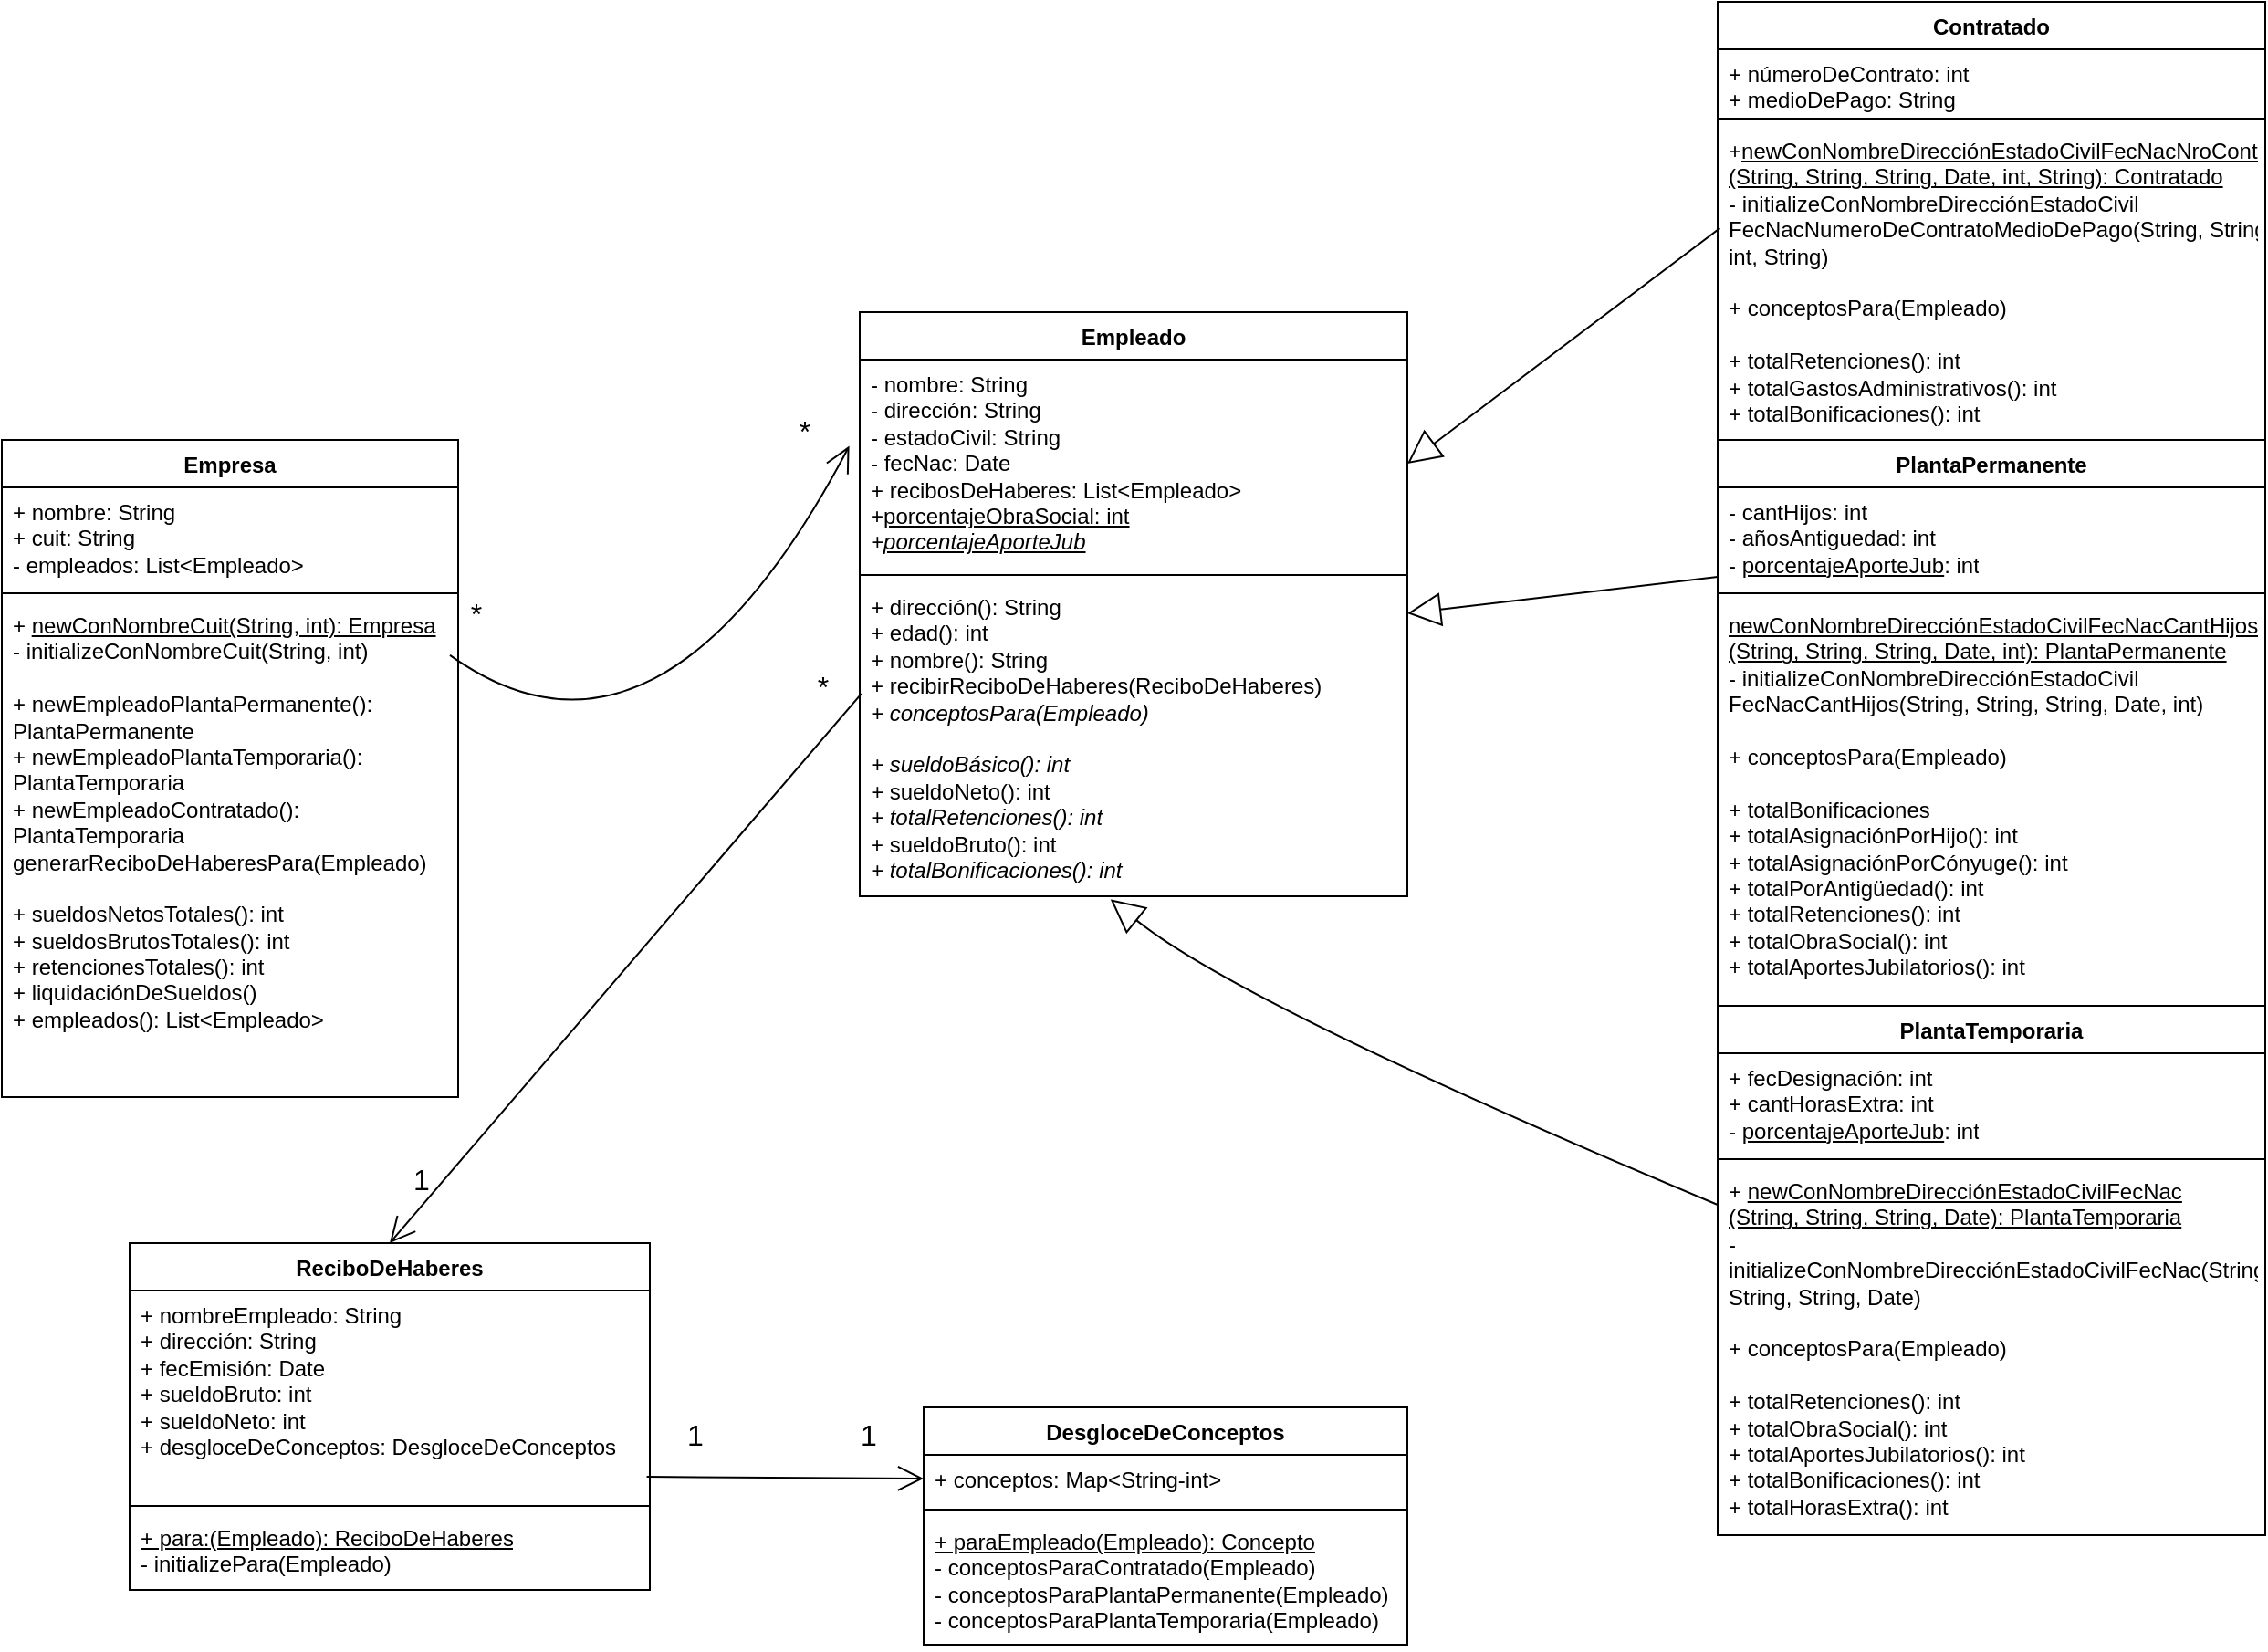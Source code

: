 <mxfile version="28.1.2" pages="2">
  <diagram id="X8CWSAGWYGkOe9u699Rs" name="Page-2">
    <mxGraphModel dx="703" dy="794" grid="1" gridSize="10" guides="1" tooltips="1" connect="1" arrows="1" fold="1" page="1" pageScale="1" pageWidth="850" pageHeight="1100" math="0" shadow="0">
      <root>
        <mxCell id="0" />
        <mxCell id="1" parent="0" />
        <mxCell id="2eFSMWUZNwaBWcs1PHV0-19" value="Empresa" style="swimlane;fontStyle=1;align=center;verticalAlign=top;childLayout=stackLayout;horizontal=1;startSize=26;horizontalStack=0;resizeParent=1;resizeParentMax=0;resizeLast=0;collapsible=1;marginBottom=0;whiteSpace=wrap;html=1;" parent="1" vertex="1">
          <mxGeometry x="300" y="240" width="250" height="360" as="geometry" />
        </mxCell>
        <mxCell id="2eFSMWUZNwaBWcs1PHV0-20" value="+ nombre: String&lt;div&gt;+ cuit: String&lt;/div&gt;&lt;div&gt;- empleados: List&amp;lt;Empleado&amp;gt;&lt;/div&gt;" style="text;strokeColor=none;fillColor=none;align=left;verticalAlign=top;spacingLeft=4;spacingRight=4;overflow=hidden;rotatable=0;points=[[0,0.5],[1,0.5]];portConstraint=eastwest;whiteSpace=wrap;html=1;" parent="2eFSMWUZNwaBWcs1PHV0-19" vertex="1">
          <mxGeometry y="26" width="250" height="54" as="geometry" />
        </mxCell>
        <mxCell id="2eFSMWUZNwaBWcs1PHV0-21" value="" style="line;strokeWidth=1;fillColor=none;align=left;verticalAlign=middle;spacingTop=-1;spacingLeft=3;spacingRight=3;rotatable=0;labelPosition=right;points=[];portConstraint=eastwest;strokeColor=inherit;" parent="2eFSMWUZNwaBWcs1PHV0-19" vertex="1">
          <mxGeometry y="80" width="250" height="8" as="geometry" />
        </mxCell>
        <mxCell id="2eFSMWUZNwaBWcs1PHV0-22" value="&lt;div&gt;+ &lt;u&gt;newConNombreCuit(String, int): Empresa&lt;/u&gt;&lt;/div&gt;&lt;div&gt;- initialize&lt;span style=&quot;background-color: transparent; color: light-dark(rgb(0, 0, 0), rgb(255, 255, 255));&quot;&gt;ConNombreCuit(String, int)&lt;/span&gt;&lt;/div&gt;&lt;div&gt;&lt;u&gt;&lt;br&gt;&lt;/u&gt;&lt;/div&gt;&lt;div&gt;+ newEmpleadoPlantaPermanente(): PlantaPermanente&lt;/div&gt;&lt;div&gt;+ newEmpleadoPlantaTemporaria():&lt;/div&gt;&lt;div&gt;PlantaTemporaria&lt;/div&gt;&lt;div&gt;&lt;div&gt;+ newEmpleadoContratado():&lt;/div&gt;&lt;div&gt;PlantaTemporaria&lt;/div&gt;&lt;/div&gt;&lt;div&gt;generarReciboDeHaberesPara(Empleado)&lt;/div&gt;&lt;div&gt;&lt;br&gt;&lt;/div&gt;+ sueldosNetosTotales(): int&lt;div&gt;+ sueldosBrutosTotales(): int&lt;/div&gt;&lt;div&gt;+ retencionesTotales(): int&lt;/div&gt;&lt;div&gt;+ liquidaciónDeSueldos()&lt;/div&gt;&lt;div&gt;+ empleados(): List&amp;lt;Empleado&amp;gt;&lt;/div&gt;" style="text;strokeColor=none;fillColor=none;align=left;verticalAlign=top;spacingLeft=4;spacingRight=4;overflow=hidden;rotatable=0;points=[[0,0.5],[1,0.5]];portConstraint=eastwest;whiteSpace=wrap;html=1;" parent="2eFSMWUZNwaBWcs1PHV0-19" vertex="1">
          <mxGeometry y="88" width="250" height="272" as="geometry" />
        </mxCell>
        <mxCell id="2eFSMWUZNwaBWcs1PHV0-23" value="Empleado" style="swimlane;fontStyle=1;align=center;verticalAlign=top;childLayout=stackLayout;horizontal=1;startSize=26;horizontalStack=0;resizeParent=1;resizeParentMax=0;resizeLast=0;collapsible=1;marginBottom=0;whiteSpace=wrap;html=1;" parent="1" vertex="1">
          <mxGeometry x="770" y="170" width="300" height="320" as="geometry">
            <mxRectangle x="720" y="375" width="90" height="30" as="alternateBounds" />
          </mxGeometry>
        </mxCell>
        <mxCell id="2eFSMWUZNwaBWcs1PHV0-24" value="- nombre: String&lt;div&gt;- dirección: String&lt;/div&gt;&lt;div&gt;- estadoCivil: String&lt;/div&gt;&lt;div&gt;- fecNac: Date&lt;/div&gt;&lt;div&gt;+ recibosDeHaberes: List&amp;lt;Empleado&amp;gt;&lt;/div&gt;&lt;div&gt;+&lt;u&gt;porcentajeObraSocial: int&lt;/u&gt;&lt;/div&gt;&lt;div&gt;&lt;i&gt;+&lt;u&gt;porcentajeAporteJub&lt;/u&gt;&lt;/i&gt;&lt;/div&gt;" style="text;strokeColor=none;fillColor=none;align=left;verticalAlign=top;spacingLeft=4;spacingRight=4;overflow=hidden;rotatable=0;points=[[0,0.5],[1,0.5]];portConstraint=eastwest;whiteSpace=wrap;html=1;" parent="2eFSMWUZNwaBWcs1PHV0-23" vertex="1">
          <mxGeometry y="26" width="300" height="114" as="geometry" />
        </mxCell>
        <mxCell id="2eFSMWUZNwaBWcs1PHV0-25" value="" style="line;strokeWidth=1;fillColor=none;align=left;verticalAlign=middle;spacingTop=-1;spacingLeft=3;spacingRight=3;rotatable=0;labelPosition=right;points=[];portConstraint=eastwest;strokeColor=inherit;" parent="2eFSMWUZNwaBWcs1PHV0-23" vertex="1">
          <mxGeometry y="140" width="300" height="8" as="geometry" />
        </mxCell>
        <mxCell id="2eFSMWUZNwaBWcs1PHV0-26" value="&lt;div&gt;&lt;span style=&quot;background-color: transparent; color: light-dark(rgb(0, 0, 0), rgb(255, 255, 255));&quot;&gt;+ dirección(): String&lt;/span&gt;&lt;/div&gt;&lt;div&gt;&lt;span style=&quot;background-color: transparent; color: light-dark(rgb(0, 0, 0), rgb(255, 255, 255));&quot;&gt;+ edad(): int&lt;/span&gt;&lt;/div&gt;&lt;div&gt;&lt;span style=&quot;background-color: transparent; color: light-dark(rgb(0, 0, 0), rgb(255, 255, 255));&quot;&gt;+ nombre(): String&lt;/span&gt;&lt;/div&gt;&lt;div&gt;&lt;span style=&quot;background-color: transparent; color: light-dark(rgb(0, 0, 0), rgb(255, 255, 255));&quot;&gt;+ recibirReciboDeHaberes(ReciboDeHaberes)&lt;/span&gt;&lt;/div&gt;&lt;div&gt;&lt;span style=&quot;background-color: transparent; color: light-dark(rgb(0, 0, 0), rgb(255, 255, 255));&quot;&gt;&lt;i&gt;+ conceptosPara(Empleado)&lt;/i&gt;&lt;/span&gt;&lt;/div&gt;&lt;div&gt;&lt;span style=&quot;background-color: transparent; color: light-dark(rgb(0, 0, 0), rgb(255, 255, 255));&quot;&gt;&lt;br&gt;&lt;/span&gt;&lt;/div&gt;&lt;div&gt;&lt;span style=&quot;background-color: transparent; color: light-dark(rgb(0, 0, 0), rgb(255, 255, 255));&quot;&gt;&lt;i&gt;+ sueldoBásico(): int&lt;/i&gt;&lt;/span&gt;&lt;/div&gt;&lt;div&gt;&lt;i&gt;+&amp;nbsp;&lt;/i&gt;sueldoNeto(): int&lt;/div&gt;&lt;div&gt;&lt;i&gt;+ totalRetenciones(): int&lt;/i&gt;&lt;/div&gt;&lt;div&gt;+ sueldoBruto(): int&lt;/div&gt;&lt;div&gt;&lt;i&gt;+ totalBonificaciones(): int&lt;/i&gt;&lt;/div&gt;" style="text;strokeColor=none;fillColor=none;align=left;verticalAlign=top;spacingLeft=4;spacingRight=4;overflow=hidden;rotatable=0;points=[[0,0.5],[1,0.5]];portConstraint=eastwest;whiteSpace=wrap;html=1;" parent="2eFSMWUZNwaBWcs1PHV0-23" vertex="1">
          <mxGeometry y="148" width="300" height="172" as="geometry" />
        </mxCell>
        <mxCell id="2eFSMWUZNwaBWcs1PHV0-32" value="*" style="text;strokeColor=none;fillColor=none;html=1;align=center;verticalAlign=middle;whiteSpace=wrap;rounded=0;fontSize=16;" parent="1" vertex="1">
          <mxGeometry x="530" y="320" width="60" height="30" as="geometry" />
        </mxCell>
        <mxCell id="2eFSMWUZNwaBWcs1PHV0-33" value="PlantaPermanente" style="swimlane;fontStyle=1;align=center;verticalAlign=top;childLayout=stackLayout;horizontal=1;startSize=26;horizontalStack=0;resizeParent=1;resizeParentMax=0;resizeLast=0;collapsible=1;marginBottom=0;whiteSpace=wrap;html=1;" parent="1" vertex="1">
          <mxGeometry x="1240" y="240" width="300" height="310" as="geometry" />
        </mxCell>
        <mxCell id="2eFSMWUZNwaBWcs1PHV0-34" value="- cantHijos: int&lt;div&gt;- añosAntiguedad: int&lt;/div&gt;&lt;div&gt;-&amp;nbsp;&lt;u&gt;porcentajeAporteJub&lt;/u&gt;: int&lt;/div&gt;" style="text;strokeColor=none;fillColor=none;align=left;verticalAlign=top;spacingLeft=4;spacingRight=4;overflow=hidden;rotatable=0;points=[[0,0.5],[1,0.5]];portConstraint=eastwest;whiteSpace=wrap;html=1;" parent="2eFSMWUZNwaBWcs1PHV0-33" vertex="1">
          <mxGeometry y="26" width="300" height="54" as="geometry" />
        </mxCell>
        <mxCell id="2eFSMWUZNwaBWcs1PHV0-35" value="" style="line;strokeWidth=1;fillColor=none;align=left;verticalAlign=middle;spacingTop=-1;spacingLeft=3;spacingRight=3;rotatable=0;labelPosition=right;points=[];portConstraint=eastwest;strokeColor=inherit;" parent="2eFSMWUZNwaBWcs1PHV0-33" vertex="1">
          <mxGeometry y="80" width="300" height="8" as="geometry" />
        </mxCell>
        <mxCell id="2eFSMWUZNwaBWcs1PHV0-36" value="&lt;div&gt;&lt;div&gt;&lt;u&gt;newConNombreDirecciónEstadoCivilFecNacCantHijos&lt;/u&gt;&lt;/div&gt;&lt;div&gt;&lt;u&gt;(String, String, String, Date, int): PlantaPermanente&lt;/u&gt;&lt;/div&gt;&lt;/div&gt;&lt;div&gt;-&amp;nbsp;&lt;span style=&quot;background-color: transparent; color: light-dark(rgb(0, 0, 0), rgb(255, 255, 255));&quot;&gt;initializeConNombreDirecciónEstadoCivil&lt;/span&gt;&lt;/div&gt;&lt;div&gt;FecNacCantHijos(String, String, String, Date, int)&lt;/div&gt;&lt;div&gt;&lt;br&gt;&lt;/div&gt;&lt;div&gt;+ conceptosPara(Empleado)&lt;/div&gt;&lt;div&gt;&lt;br&gt;&lt;/div&gt;&lt;div&gt;&lt;span style=&quot;background-color: transparent; color: light-dark(rgb(0, 0, 0), rgb(255, 255, 255));&quot;&gt;+ totalBonificaciones&lt;/span&gt;&lt;/div&gt;&lt;div&gt;+ totalAsignaciónPorHijo(): int&lt;/div&gt;&lt;div&gt;+ totalAsignaciónPorCónyuge(): int&lt;/div&gt;&lt;div&gt;+ totalPorAntigüedad(): int&lt;/div&gt;&lt;div&gt;+ totalRetenciones(): int&lt;/div&gt;&lt;div&gt;+ totalObraSocial(): int&lt;/div&gt;&lt;div&gt;+ totalAportesJubilatorios(): int&lt;/div&gt;" style="text;strokeColor=none;fillColor=none;align=left;verticalAlign=top;spacingLeft=4;spacingRight=4;overflow=hidden;rotatable=0;points=[[0,0.5],[1,0.5]];portConstraint=eastwest;whiteSpace=wrap;html=1;" parent="2eFSMWUZNwaBWcs1PHV0-33" vertex="1">
          <mxGeometry y="88" width="300" height="222" as="geometry" />
        </mxCell>
        <mxCell id="2eFSMWUZNwaBWcs1PHV0-37" value="PlantaTemporaria" style="swimlane;fontStyle=1;align=center;verticalAlign=top;childLayout=stackLayout;horizontal=1;startSize=26;horizontalStack=0;resizeParent=1;resizeParentMax=0;resizeLast=0;collapsible=1;marginBottom=0;whiteSpace=wrap;html=1;" parent="1" vertex="1">
          <mxGeometry x="1240" y="550" width="300" height="290" as="geometry" />
        </mxCell>
        <mxCell id="2eFSMWUZNwaBWcs1PHV0-38" value="+ fecDesignación: int&lt;div&gt;+ cantHorasExtra: int&lt;/div&gt;&lt;div&gt;-&amp;nbsp;&lt;u&gt;porcentajeAporteJub&lt;/u&gt;: int&lt;/div&gt;" style="text;strokeColor=none;fillColor=none;align=left;verticalAlign=top;spacingLeft=4;spacingRight=4;overflow=hidden;rotatable=0;points=[[0,0.5],[1,0.5]];portConstraint=eastwest;whiteSpace=wrap;html=1;" parent="2eFSMWUZNwaBWcs1PHV0-37" vertex="1">
          <mxGeometry y="26" width="300" height="54" as="geometry" />
        </mxCell>
        <mxCell id="2eFSMWUZNwaBWcs1PHV0-39" value="" style="line;strokeWidth=1;fillColor=none;align=left;verticalAlign=middle;spacingTop=-1;spacingLeft=3;spacingRight=3;rotatable=0;labelPosition=right;points=[];portConstraint=eastwest;strokeColor=inherit;" parent="2eFSMWUZNwaBWcs1PHV0-37" vertex="1">
          <mxGeometry y="80" width="300" height="8" as="geometry" />
        </mxCell>
        <mxCell id="2eFSMWUZNwaBWcs1PHV0-40" value="&lt;div&gt;&lt;div&gt;+ &lt;u&gt;newConNombreDirecciónEstadoCivilFecNac&lt;/u&gt;&lt;/div&gt;&lt;div&gt;&lt;u&gt;(String, String, String, Date): PlantaTemporaria&lt;/u&gt;&lt;/div&gt;&lt;/div&gt;&lt;div&gt;-initialize&lt;span style=&quot;background-color: transparent; color: light-dark(rgb(0, 0, 0), rgb(255, 255, 255));&quot;&gt;ConNombreDirecciónEstadoCivilFecNac&lt;/span&gt;&lt;span style=&quot;background-color: transparent; color: light-dark(rgb(0, 0, 0), rgb(255, 255, 255));&quot;&gt;(&lt;/span&gt;&lt;span style=&quot;background-color: transparent; color: light-dark(rgb(0, 0, 0), rgb(255, 255, 255));&quot;&gt;String, String, String, Date&lt;/span&gt;&lt;span style=&quot;background-color: transparent; color: light-dark(rgb(0, 0, 0), rgb(255, 255, 255));&quot;&gt;)&lt;/span&gt;&lt;/div&gt;&lt;div&gt;&lt;span style=&quot;background-color: transparent; color: light-dark(rgb(0, 0, 0), rgb(255, 255, 255));&quot;&gt;&lt;br&gt;&lt;/span&gt;&lt;/div&gt;&lt;div&gt;&lt;span style=&quot;background-color: transparent; color: light-dark(rgb(0, 0, 0), rgb(255, 255, 255));&quot;&gt;+ conceptosPara(Empleado)&lt;/span&gt;&lt;/div&gt;&lt;div&gt;&lt;br&gt;&lt;/div&gt;&lt;div&gt;+ totalRetenciones(): int&lt;/div&gt;&lt;div&gt;&lt;div&gt;+ totalObraSocial(): int&lt;/div&gt;&lt;div&gt;+ totalAportesJubilatorios(): int&lt;/div&gt;&lt;/div&gt;&lt;div&gt;+ totalBonificaciones(): int&lt;/div&gt;&lt;div&gt;+ totalHorasExtra(): int&lt;/div&gt;&lt;div&gt;&lt;br&gt;&lt;/div&gt;&lt;div&gt;&lt;br&gt;&lt;/div&gt;" style="text;strokeColor=none;fillColor=none;align=left;verticalAlign=top;spacingLeft=4;spacingRight=4;overflow=hidden;rotatable=0;points=[[0,0.5],[1,0.5]];portConstraint=eastwest;whiteSpace=wrap;html=1;" parent="2eFSMWUZNwaBWcs1PHV0-37" vertex="1">
          <mxGeometry y="88" width="300" height="202" as="geometry" />
        </mxCell>
        <mxCell id="2eFSMWUZNwaBWcs1PHV0-42" value="" style="endArrow=block;endSize=16;endFill=0;html=1;rounded=0;fontSize=12;curved=1;exitX=0;exitY=0.104;exitDx=0;exitDy=0;entryX=0.458;entryY=1.01;entryDx=0;entryDy=0;entryPerimeter=0;exitPerimeter=0;" parent="1" source="2eFSMWUZNwaBWcs1PHV0-40" target="2eFSMWUZNwaBWcs1PHV0-26" edge="1">
          <mxGeometry width="160" relative="1" as="geometry">
            <mxPoint x="720" y="550" as="sourcePoint" />
            <mxPoint x="880" y="550" as="targetPoint" />
            <Array as="points">
              <mxPoint x="980" y="550" />
            </Array>
          </mxGeometry>
        </mxCell>
        <mxCell id="2eFSMWUZNwaBWcs1PHV0-43" value="" style="endArrow=block;endSize=16;endFill=0;html=1;rounded=0;fontSize=12;curved=1;exitX=0;exitY=0.907;exitDx=0;exitDy=0;entryX=1;entryY=0.099;entryDx=0;entryDy=0;entryPerimeter=0;exitPerimeter=0;" parent="1" source="2eFSMWUZNwaBWcs1PHV0-34" target="2eFSMWUZNwaBWcs1PHV0-26" edge="1">
          <mxGeometry width="160" relative="1" as="geometry">
            <mxPoint x="990" y="599" as="sourcePoint" />
            <mxPoint x="1230" y="590" as="targetPoint" />
          </mxGeometry>
        </mxCell>
        <mxCell id="2eFSMWUZNwaBWcs1PHV0-44" value="ReciboDeHaberes" style="swimlane;fontStyle=1;align=center;verticalAlign=top;childLayout=stackLayout;horizontal=1;startSize=26;horizontalStack=0;resizeParent=1;resizeParentMax=0;resizeLast=0;collapsible=1;marginBottom=0;whiteSpace=wrap;html=1;" parent="1" vertex="1">
          <mxGeometry x="370" y="680" width="285" height="190" as="geometry" />
        </mxCell>
        <mxCell id="2eFSMWUZNwaBWcs1PHV0-45" value="+ nombreEmpleado: String&lt;div&gt;+ dirección: String&lt;/div&gt;&lt;div&gt;+ fecEmisión: Date&lt;/div&gt;&lt;div&gt;+ sueldoBruto: int&lt;/div&gt;&lt;div&gt;+ sueldoNeto: int&lt;/div&gt;&lt;div&gt;+ desgloceDeConceptos: DesgloceDeConceptos&lt;/div&gt;" style="text;strokeColor=none;fillColor=none;align=left;verticalAlign=top;spacingLeft=4;spacingRight=4;overflow=hidden;rotatable=0;points=[[0,0.5],[1,0.5]];portConstraint=eastwest;whiteSpace=wrap;html=1;" parent="2eFSMWUZNwaBWcs1PHV0-44" vertex="1">
          <mxGeometry y="26" width="285" height="114" as="geometry" />
        </mxCell>
        <mxCell id="2eFSMWUZNwaBWcs1PHV0-46" value="" style="line;strokeWidth=1;fillColor=none;align=left;verticalAlign=middle;spacingTop=-1;spacingLeft=3;spacingRight=3;rotatable=0;labelPosition=right;points=[];portConstraint=eastwest;strokeColor=inherit;" parent="2eFSMWUZNwaBWcs1PHV0-44" vertex="1">
          <mxGeometry y="140" width="285" height="8" as="geometry" />
        </mxCell>
        <mxCell id="2eFSMWUZNwaBWcs1PHV0-47" value="&lt;div&gt;&lt;u&gt;+ para:(Empleado): ReciboDeHaberes&lt;/u&gt;&lt;/div&gt;&lt;div&gt;- initializePara(Empleado)&lt;/div&gt;" style="text;strokeColor=none;fillColor=none;align=left;verticalAlign=top;spacingLeft=4;spacingRight=4;overflow=hidden;rotatable=0;points=[[0,0.5],[1,0.5]];portConstraint=eastwest;whiteSpace=wrap;html=1;" parent="2eFSMWUZNwaBWcs1PHV0-44" vertex="1">
          <mxGeometry y="148" width="285" height="42" as="geometry" />
        </mxCell>
        <mxCell id="2eFSMWUZNwaBWcs1PHV0-49" value="DesgloceDeConceptos" style="swimlane;fontStyle=1;align=center;verticalAlign=top;childLayout=stackLayout;horizontal=1;startSize=26;horizontalStack=0;resizeParent=1;resizeParentMax=0;resizeLast=0;collapsible=1;marginBottom=0;whiteSpace=wrap;html=1;" parent="1" vertex="1">
          <mxGeometry x="805" y="770" width="265" height="130" as="geometry" />
        </mxCell>
        <mxCell id="2eFSMWUZNwaBWcs1PHV0-50" value="+ conceptos: Map&amp;lt;String-int&amp;gt;" style="text;strokeColor=none;fillColor=none;align=left;verticalAlign=top;spacingLeft=4;spacingRight=4;overflow=hidden;rotatable=0;points=[[0,0.5],[1,0.5]];portConstraint=eastwest;whiteSpace=wrap;html=1;" parent="2eFSMWUZNwaBWcs1PHV0-49" vertex="1">
          <mxGeometry y="26" width="265" height="26" as="geometry" />
        </mxCell>
        <mxCell id="2eFSMWUZNwaBWcs1PHV0-51" value="" style="line;strokeWidth=1;fillColor=none;align=left;verticalAlign=middle;spacingTop=-1;spacingLeft=3;spacingRight=3;rotatable=0;labelPosition=right;points=[];portConstraint=eastwest;strokeColor=inherit;" parent="2eFSMWUZNwaBWcs1PHV0-49" vertex="1">
          <mxGeometry y="52" width="265" height="8" as="geometry" />
        </mxCell>
        <mxCell id="2eFSMWUZNwaBWcs1PHV0-52" value="&lt;div&gt;&lt;u&gt;+ paraEmpleado(Empleado): Concepto&lt;/u&gt;&lt;/div&gt;&lt;div&gt;- conceptosParaContratado(Empleado)&lt;/div&gt;&lt;div&gt;- conceptosParaPlantaPermanente(Empleado)&lt;/div&gt;&lt;div&gt;- conceptosParaPlantaTemporaria(Empleado)&lt;/div&gt;" style="text;strokeColor=none;fillColor=none;align=left;verticalAlign=top;spacingLeft=4;spacingRight=4;overflow=hidden;rotatable=0;points=[[0,0.5],[1,0.5]];portConstraint=eastwest;whiteSpace=wrap;html=1;" parent="2eFSMWUZNwaBWcs1PHV0-49" vertex="1">
          <mxGeometry y="60" width="265" height="70" as="geometry" />
        </mxCell>
        <mxCell id="2eFSMWUZNwaBWcs1PHV0-53" value="" style="endArrow=open;endFill=1;endSize=12;html=1;rounded=0;fontSize=12;curved=1;exitX=0.994;exitY=0.895;exitDx=0;exitDy=0;exitPerimeter=0;entryX=0;entryY=0.5;entryDx=0;entryDy=0;" parent="1" source="2eFSMWUZNwaBWcs1PHV0-45" target="2eFSMWUZNwaBWcs1PHV0-50" edge="1">
          <mxGeometry width="160" relative="1" as="geometry">
            <mxPoint x="340" y="790" as="sourcePoint" />
            <mxPoint x="500" y="790" as="targetPoint" />
          </mxGeometry>
        </mxCell>
        <mxCell id="2eFSMWUZNwaBWcs1PHV0-54" value="" style="endArrow=open;endFill=1;endSize=12;html=1;rounded=0;fontSize=12;curved=1;entryX=-0.019;entryY=0.415;entryDx=0;entryDy=0;entryPerimeter=0;exitX=0.982;exitY=0.11;exitDx=0;exitDy=0;exitPerimeter=0;" parent="1" source="2eFSMWUZNwaBWcs1PHV0-22" target="2eFSMWUZNwaBWcs1PHV0-24" edge="1">
          <mxGeometry width="160" relative="1" as="geometry">
            <mxPoint x="550" y="430" as="sourcePoint" />
            <mxPoint x="710" y="430" as="targetPoint" />
            <Array as="points">
              <mxPoint x="660" y="440" />
            </Array>
          </mxGeometry>
        </mxCell>
        <mxCell id="6N8s-r-Y1U5YUIzmjwI0-1" value="Contratado" style="swimlane;fontStyle=1;align=center;verticalAlign=top;childLayout=stackLayout;horizontal=1;startSize=26;horizontalStack=0;resizeParent=1;resizeParentMax=0;resizeLast=0;collapsible=1;marginBottom=0;whiteSpace=wrap;html=1;" parent="1" vertex="1">
          <mxGeometry x="1240" width="300" height="240" as="geometry" />
        </mxCell>
        <mxCell id="6N8s-r-Y1U5YUIzmjwI0-2" value="+ númeroDeContrato: int&lt;div&gt;+ medioDePago: String&lt;/div&gt;" style="text;strokeColor=none;fillColor=none;align=left;verticalAlign=top;spacingLeft=4;spacingRight=4;overflow=hidden;rotatable=0;points=[[0,0.5],[1,0.5]];portConstraint=eastwest;whiteSpace=wrap;html=1;" parent="6N8s-r-Y1U5YUIzmjwI0-1" vertex="1">
          <mxGeometry y="26" width="300" height="34" as="geometry" />
        </mxCell>
        <mxCell id="6N8s-r-Y1U5YUIzmjwI0-3" value="" style="line;strokeWidth=1;fillColor=none;align=left;verticalAlign=middle;spacingTop=-1;spacingLeft=3;spacingRight=3;rotatable=0;labelPosition=right;points=[];portConstraint=eastwest;strokeColor=inherit;" parent="6N8s-r-Y1U5YUIzmjwI0-1" vertex="1">
          <mxGeometry y="60" width="300" height="8" as="geometry" />
        </mxCell>
        <mxCell id="6N8s-r-Y1U5YUIzmjwI0-4" value="&lt;div&gt;&lt;div&gt;+&lt;u&gt;newConNombreDirecciónEstadoCivilFecNacNroContratoMedioDePago&lt;/u&gt;&lt;/div&gt;&lt;div&gt;&lt;u&gt;(String, String, String, Date, int, String): Contratado&lt;/u&gt;&lt;/div&gt;&lt;/div&gt;&lt;div&gt;- initializeConNombreDirecciónEstadoCivil&lt;/div&gt;&lt;div&gt;FecNacNumeroDeContratoMedioDePago(String, String, String, Date, int, String)&lt;/div&gt;&lt;div&gt;&lt;br&gt;&lt;/div&gt;&lt;div&gt;+ conceptosPara(Empleado)&lt;/div&gt;&lt;div&gt;&lt;br&gt;&lt;/div&gt;&lt;div&gt;+ totalRetenciones(): int&lt;/div&gt;&lt;div&gt;&lt;div&gt;+ totalGastosAdministrativos(): int&lt;/div&gt;&lt;/div&gt;&lt;div&gt;+ totalBonificaciones(): int&lt;/div&gt;&lt;div&gt;&lt;br&gt;&lt;/div&gt;&lt;div&gt;&lt;br&gt;&lt;/div&gt;&lt;div&gt;&lt;br&gt;&lt;/div&gt;" style="text;strokeColor=none;fillColor=none;align=left;verticalAlign=top;spacingLeft=4;spacingRight=4;overflow=hidden;rotatable=0;points=[[0,0.5],[1,0.5]];portConstraint=eastwest;whiteSpace=wrap;html=1;" parent="6N8s-r-Y1U5YUIzmjwI0-1" vertex="1">
          <mxGeometry y="68" width="300" height="172" as="geometry" />
        </mxCell>
        <mxCell id="6N8s-r-Y1U5YUIzmjwI0-5" value="" style="endArrow=block;endSize=16;endFill=0;html=1;rounded=0;fontSize=12;curved=1;exitX=0.004;exitY=0.326;exitDx=0;exitDy=0;exitPerimeter=0;entryX=1;entryY=0.5;entryDx=0;entryDy=0;" parent="1" source="6N8s-r-Y1U5YUIzmjwI0-4" target="2eFSMWUZNwaBWcs1PHV0-24" edge="1">
          <mxGeometry width="160" relative="1" as="geometry">
            <mxPoint x="1365" y="637" as="sourcePoint" />
            <mxPoint x="1360" y="380" as="targetPoint" />
          </mxGeometry>
        </mxCell>
        <mxCell id="9EMN_AWB1uirxtKgzcJA-1" value="" style="endArrow=open;endFill=1;endSize=12;html=1;rounded=0;fontSize=12;curved=1;exitX=0.003;exitY=0.355;exitDx=0;exitDy=0;entryX=0.5;entryY=0;entryDx=0;entryDy=0;exitPerimeter=0;" edge="1" parent="1" source="2eFSMWUZNwaBWcs1PHV0-26" target="2eFSMWUZNwaBWcs1PHV0-44">
          <mxGeometry width="160" relative="1" as="geometry">
            <mxPoint x="760" y="540" as="sourcePoint" />
            <mxPoint x="887" y="606" as="targetPoint" />
            <Array as="points" />
          </mxGeometry>
        </mxCell>
        <mxCell id="9EMN_AWB1uirxtKgzcJA-2" value="*" style="text;strokeColor=none;fillColor=none;html=1;align=center;verticalAlign=middle;whiteSpace=wrap;rounded=0;fontSize=16;" vertex="1" parent="1">
          <mxGeometry x="720" y="360" width="60" height="30" as="geometry" />
        </mxCell>
        <mxCell id="9EMN_AWB1uirxtKgzcJA-3" value="1" style="text;strokeColor=none;fillColor=none;html=1;align=center;verticalAlign=middle;whiteSpace=wrap;rounded=0;fontSize=16;" vertex="1" parent="1">
          <mxGeometry x="500" y="630" width="60" height="30" as="geometry" />
        </mxCell>
        <mxCell id="9EMN_AWB1uirxtKgzcJA-5" value="*" style="text;strokeColor=none;fillColor=none;html=1;align=center;verticalAlign=middle;whiteSpace=wrap;rounded=0;fontSize=16;" vertex="1" parent="1">
          <mxGeometry x="710" y="220" width="60" height="30" as="geometry" />
        </mxCell>
        <mxCell id="9EMN_AWB1uirxtKgzcJA-6" value="1" style="text;strokeColor=none;fillColor=none;html=1;align=center;verticalAlign=middle;whiteSpace=wrap;rounded=0;fontSize=16;" vertex="1" parent="1">
          <mxGeometry x="745" y="770" width="60" height="30" as="geometry" />
        </mxCell>
        <mxCell id="9EMN_AWB1uirxtKgzcJA-7" value="1" style="text;strokeColor=none;fillColor=none;html=1;align=center;verticalAlign=middle;whiteSpace=wrap;rounded=0;fontSize=16;" vertex="1" parent="1">
          <mxGeometry x="650" y="770" width="60" height="30" as="geometry" />
        </mxCell>
      </root>
    </mxGraphModel>
  </diagram>
  <diagram name="Page-1" id="enISbWj_i5OGyuwguK-t">
    <mxGraphModel dx="703" dy="787" grid="1" gridSize="10" guides="1" tooltips="1" connect="1" arrows="1" fold="1" page="1" pageScale="1" pageWidth="850" pageHeight="1100" math="0" shadow="0">
      <root>
        <mxCell id="0" />
        <mxCell id="1" parent="0" />
        <mxCell id="82EgqDNztt_MjqkxvQMU-1" value="" style="ellipse;whiteSpace=wrap;html=1;aspect=fixed;" parent="1" vertex="1">
          <mxGeometry x="330" y="110" width="80" height="80" as="geometry" />
        </mxCell>
        <mxCell id="82EgqDNztt_MjqkxvQMU-2" value="10" style="text;strokeColor=none;fillColor=none;html=1;align=center;verticalAlign=middle;whiteSpace=wrap;rounded=0;fontSize=16;" parent="1" vertex="1">
          <mxGeometry x="340" y="135" width="60" height="30" as="geometry" />
        </mxCell>
        <mxCell id="82EgqDNztt_MjqkxvQMU-3" value="" style="endArrow=none;html=1;rounded=0;fontSize=12;startSize=8;endSize=8;curved=1;" parent="1" edge="1">
          <mxGeometry width="50" height="50" relative="1" as="geometry">
            <mxPoint x="290" y="230" as="sourcePoint" />
            <mxPoint x="340" y="180" as="targetPoint" />
          </mxGeometry>
        </mxCell>
        <mxCell id="82EgqDNztt_MjqkxvQMU-4" value="" style="endArrow=none;html=1;rounded=0;fontSize=12;startSize=8;endSize=8;curved=1;" parent="1" target="82EgqDNztt_MjqkxvQMU-1" edge="1">
          <mxGeometry width="50" height="50" relative="1" as="geometry">
            <mxPoint x="450" y="230" as="sourcePoint" />
            <mxPoint x="450" y="180" as="targetPoint" />
          </mxGeometry>
        </mxCell>
        <mxCell id="82EgqDNztt_MjqkxvQMU-5" value="" style="ellipse;whiteSpace=wrap;html=1;aspect=fixed;" parent="1" vertex="1">
          <mxGeometry x="220" y="210" width="80" height="80" as="geometry" />
        </mxCell>
        <mxCell id="82EgqDNztt_MjqkxvQMU-6" value="5" style="text;strokeColor=none;fillColor=none;html=1;align=center;verticalAlign=middle;whiteSpace=wrap;rounded=0;fontSize=16;" parent="1" vertex="1">
          <mxGeometry x="230" y="235" width="60" height="30" as="geometry" />
        </mxCell>
        <mxCell id="82EgqDNztt_MjqkxvQMU-7" value="" style="endArrow=none;html=1;rounded=0;fontSize=12;startSize=8;endSize=8;curved=1;" parent="1" edge="1">
          <mxGeometry width="50" height="50" relative="1" as="geometry">
            <mxPoint x="180" y="325" as="sourcePoint" />
            <mxPoint x="230" y="275" as="targetPoint" />
          </mxGeometry>
        </mxCell>
        <mxCell id="82EgqDNztt_MjqkxvQMU-8" value="" style="endArrow=none;html=1;rounded=0;fontSize=12;startSize=8;endSize=8;curved=1;" parent="1" target="82EgqDNztt_MjqkxvQMU-5" edge="1">
          <mxGeometry width="50" height="50" relative="1" as="geometry">
            <mxPoint x="360" y="340" as="sourcePoint" />
            <mxPoint x="460" y="190" as="targetPoint" />
          </mxGeometry>
        </mxCell>
        <mxCell id="82EgqDNztt_MjqkxvQMU-9" value="" style="ellipse;whiteSpace=wrap;html=1;aspect=fixed;" parent="1" vertex="1">
          <mxGeometry x="440" y="220" width="80" height="80" as="geometry" />
        </mxCell>
        <mxCell id="82EgqDNztt_MjqkxvQMU-10" value="20" style="text;strokeColor=none;fillColor=none;html=1;align=center;verticalAlign=middle;whiteSpace=wrap;rounded=0;fontSize=16;" parent="1" vertex="1">
          <mxGeometry x="450" y="245" width="60" height="30" as="geometry" />
        </mxCell>
        <mxCell id="82EgqDNztt_MjqkxvQMU-12" value="" style="endArrow=none;html=1;rounded=0;fontSize=12;startSize=8;endSize=8;curved=1;" parent="1" target="82EgqDNztt_MjqkxvQMU-9" edge="1">
          <mxGeometry width="50" height="50" relative="1" as="geometry">
            <mxPoint x="580" y="330" as="sourcePoint" />
            <mxPoint x="580" y="280" as="targetPoint" />
          </mxGeometry>
        </mxCell>
        <mxCell id="82EgqDNztt_MjqkxvQMU-13" value="" style="ellipse;whiteSpace=wrap;html=1;aspect=fixed;" parent="1" vertex="1">
          <mxGeometry x="120" y="320" width="80" height="80" as="geometry" />
        </mxCell>
        <mxCell id="82EgqDNztt_MjqkxvQMU-14" value="3" style="text;strokeColor=none;fillColor=none;html=1;align=center;verticalAlign=middle;whiteSpace=wrap;rounded=0;fontSize=16;" parent="1" vertex="1">
          <mxGeometry x="130" y="345" width="60" height="30" as="geometry" />
        </mxCell>
        <mxCell id="82EgqDNztt_MjqkxvQMU-15" value="" style="endArrow=none;html=1;rounded=0;fontSize=12;startSize=8;endSize=8;curved=1;" parent="1" edge="1">
          <mxGeometry width="50" height="50" relative="1" as="geometry">
            <mxPoint x="80" y="435" as="sourcePoint" />
            <mxPoint x="130" y="385" as="targetPoint" />
          </mxGeometry>
        </mxCell>
        <mxCell id="82EgqDNztt_MjqkxvQMU-18" value="" style="ellipse;whiteSpace=wrap;html=1;aspect=fixed;" parent="1" vertex="1">
          <mxGeometry x="300" y="330" width="80" height="80" as="geometry" />
        </mxCell>
        <mxCell id="82EgqDNztt_MjqkxvQMU-19" value="7" style="text;strokeColor=none;fillColor=none;html=1;align=center;verticalAlign=middle;whiteSpace=wrap;rounded=0;fontSize=16;" parent="1" vertex="1">
          <mxGeometry x="310" y="355" width="60" height="30" as="geometry" />
        </mxCell>
        <mxCell id="82EgqDNztt_MjqkxvQMU-20" value="" style="endArrow=none;html=1;rounded=0;fontSize=12;startSize=8;endSize=8;curved=1;" parent="1" edge="1">
          <mxGeometry width="50" height="50" relative="1" as="geometry">
            <mxPoint x="260" y="445" as="sourcePoint" />
            <mxPoint x="310" y="395" as="targetPoint" />
          </mxGeometry>
        </mxCell>
        <mxCell id="82EgqDNztt_MjqkxvQMU-21" value="" style="ellipse;whiteSpace=wrap;html=1;aspect=fixed;" parent="1" vertex="1">
          <mxGeometry x="560" y="320" width="80" height="80" as="geometry" />
        </mxCell>
        <mxCell id="82EgqDNztt_MjqkxvQMU-22" value="35" style="text;strokeColor=none;fillColor=none;html=1;align=center;verticalAlign=middle;whiteSpace=wrap;rounded=0;fontSize=16;" parent="1" vertex="1">
          <mxGeometry x="570" y="345" width="60" height="30" as="geometry" />
        </mxCell>
        <mxCell id="82EgqDNztt_MjqkxvQMU-23" value="" style="endArrow=none;html=1;rounded=0;fontSize=12;startSize=8;endSize=8;curved=1;" parent="1" target="82EgqDNztt_MjqkxvQMU-21" edge="1">
          <mxGeometry width="50" height="50" relative="1" as="geometry">
            <mxPoint x="700" y="430" as="sourcePoint" />
            <mxPoint x="700" y="380" as="targetPoint" />
          </mxGeometry>
        </mxCell>
      </root>
    </mxGraphModel>
  </diagram>
</mxfile>

